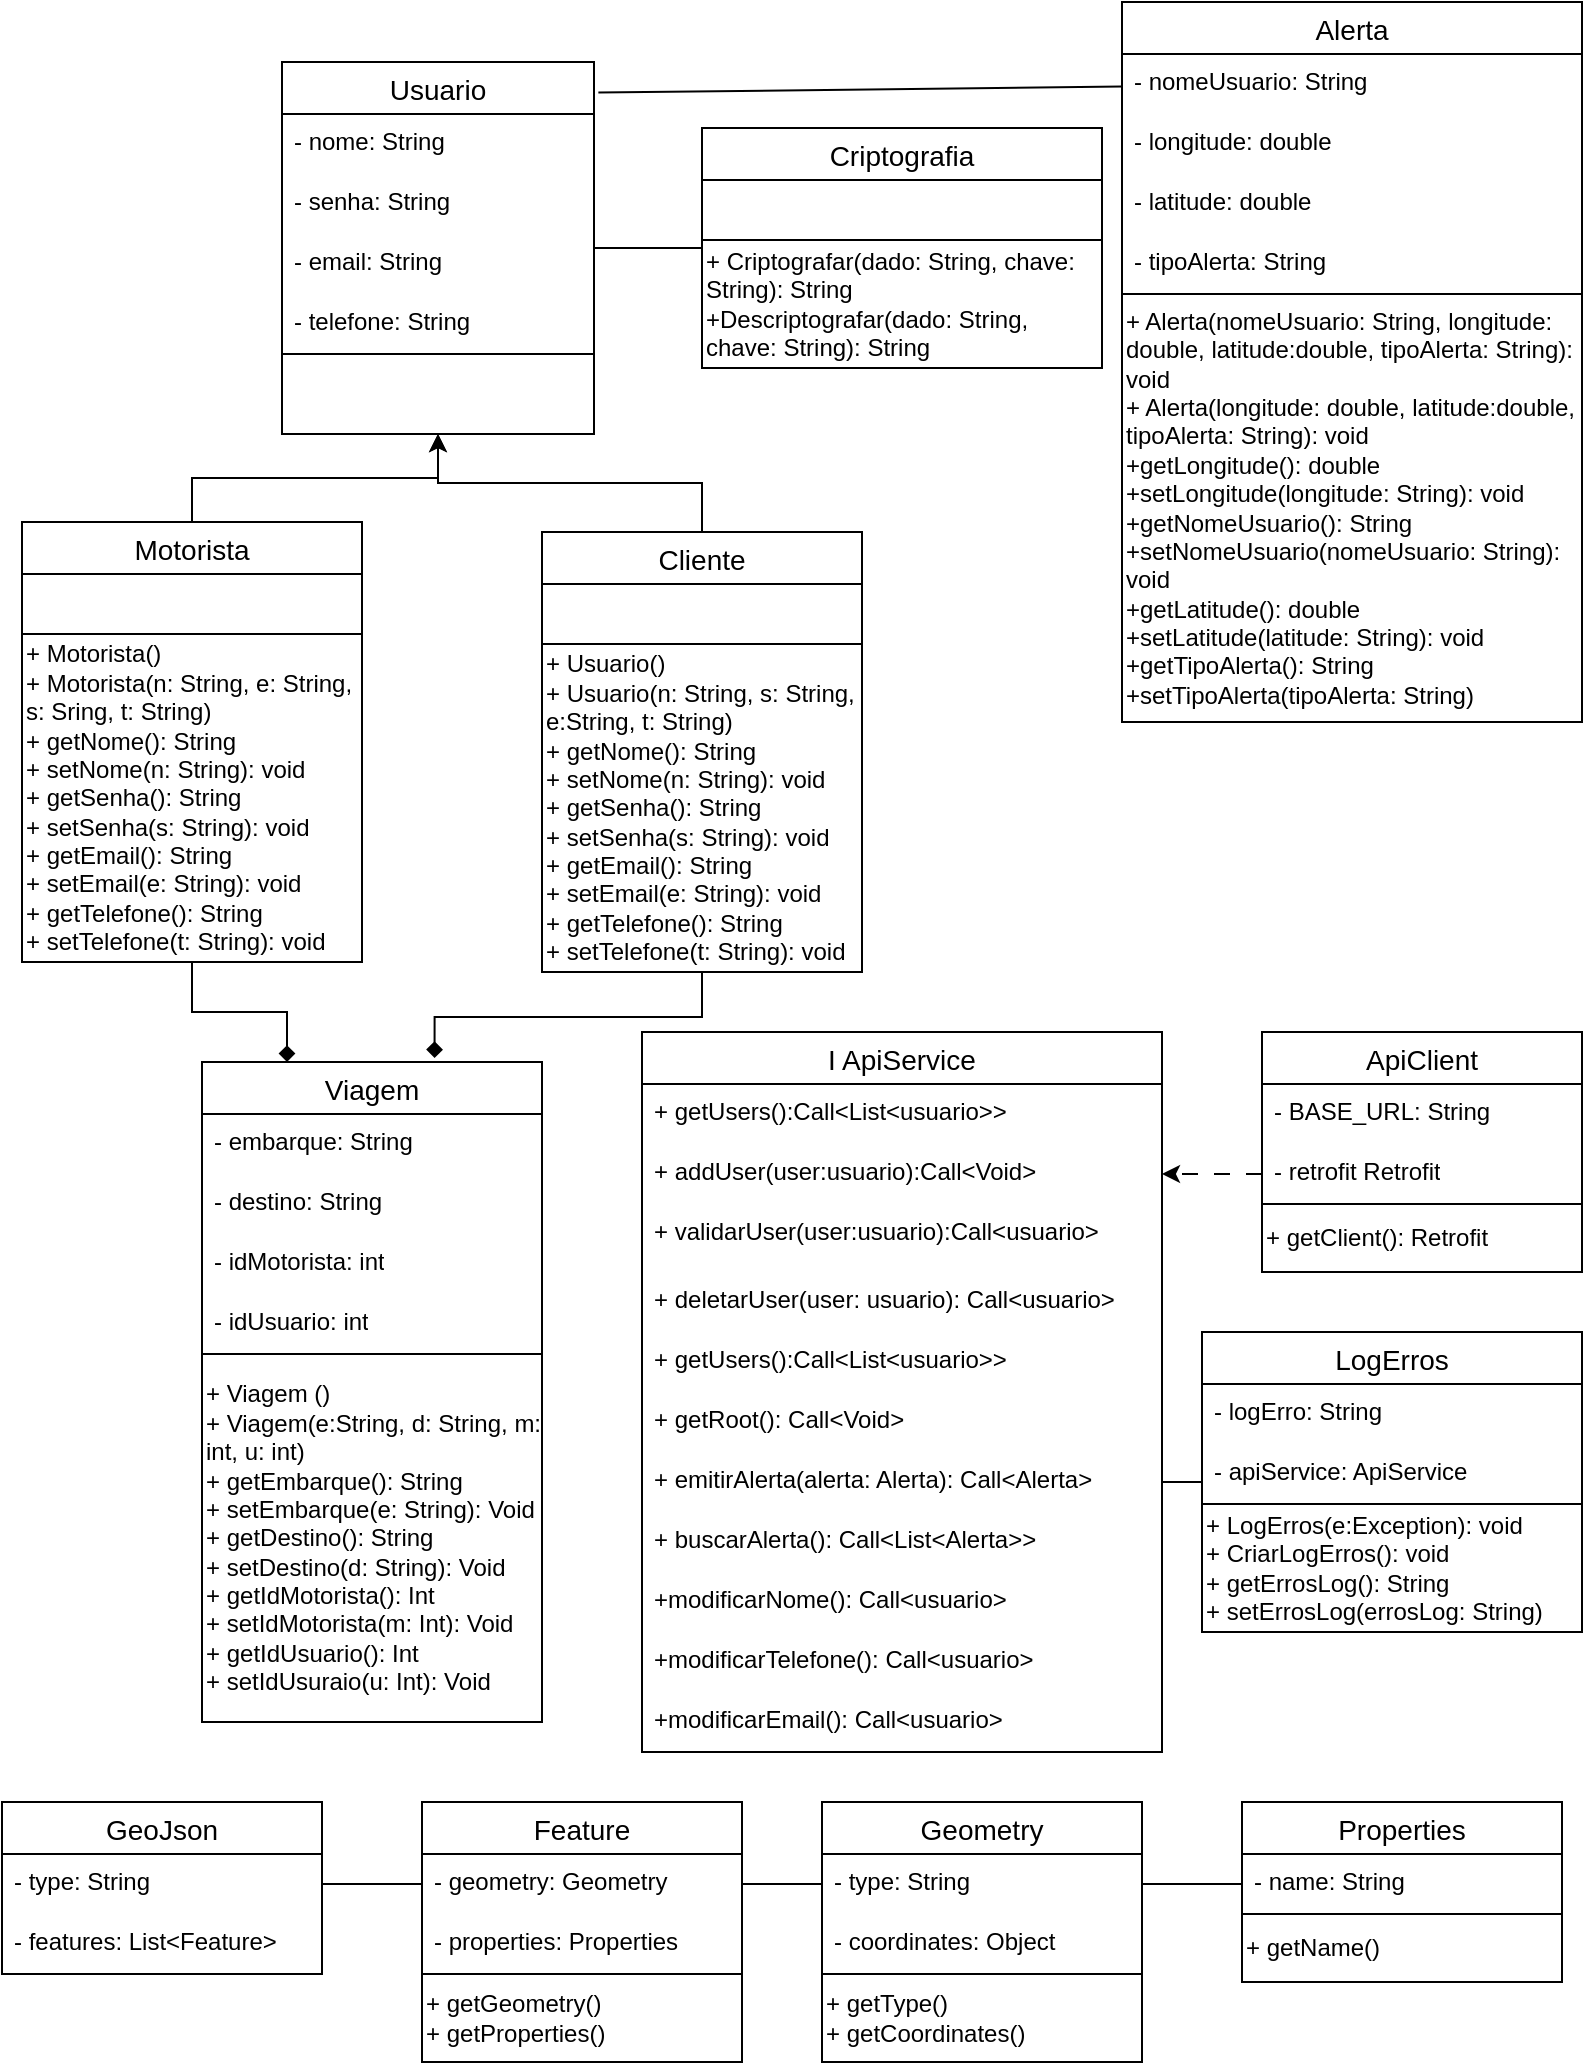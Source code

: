<mxfile version="26.2.13">
  <diagram name="Página-1" id="beMkTJXSVw1a0xBrVSBx">
    <mxGraphModel dx="1165" dy="633" grid="1" gridSize="10" guides="1" tooltips="1" connect="1" arrows="1" fold="1" page="1" pageScale="1" pageWidth="827" pageHeight="1169" math="0" shadow="0">
      <root>
        <mxCell id="0" />
        <mxCell id="1" parent="0" />
        <mxCell id="qrxP64cRPcZDeiGSogMZ-12" style="edgeStyle=orthogonalEdgeStyle;rounded=0;orthogonalLoop=1;jettySize=auto;html=1;labelBackgroundColor=none;fontColor=default;" parent="1" source="EBPemqWj0GoJSSDdZfjt-1" target="qrxP64cRPcZDeiGSogMZ-8" edge="1">
          <mxGeometry relative="1" as="geometry">
            <mxPoint x="480" y="210" as="targetPoint" />
          </mxGeometry>
        </mxCell>
        <mxCell id="EBPemqWj0GoJSSDdZfjt-1" value="Cliente" style="swimlane;fontStyle=0;childLayout=stackLayout;horizontal=1;startSize=26;horizontalStack=0;resizeParent=1;resizeParentMax=0;resizeLast=0;collapsible=1;marginBottom=0;align=center;fontSize=14;labelBackgroundColor=none;" parent="1" vertex="1">
          <mxGeometry x="290" y="365" width="160" height="220" as="geometry" />
        </mxCell>
        <mxCell id="EBPemqWj0GoJSSDdZfjt-4" value="" style="text;strokeColor=none;spacingLeft=4;spacingRight=4;overflow=hidden;rotatable=0;points=[[0,0.5],[1,0.5]];portConstraint=eastwest;fontSize=12;whiteSpace=wrap;html=1;labelBackgroundColor=none;" parent="EBPemqWj0GoJSSDdZfjt-1" vertex="1">
          <mxGeometry y="26" width="160" height="30" as="geometry" />
        </mxCell>
        <mxCell id="qrxP64cRPcZDeiGSogMZ-2" value="+ Usuario()&lt;br&gt;+ Usuario(n: String, s: String, e:String, t: String)&lt;br&gt;+ getNome(): String&lt;br&gt;+ setNome(n: String): void&lt;br&gt;+ getSenha(): String&lt;br&gt;+ setSenha(s: String): void&amp;nbsp;&lt;br&gt;+ getEmail(): String&lt;br&gt;+ setEmail(e: String): void&lt;br&gt;+ getTelefone(): String&lt;br&gt;+ setTelefone(t: String): void" style="whiteSpace=wrap;html=1;align=left;labelBackgroundColor=none;" parent="EBPemqWj0GoJSSDdZfjt-1" vertex="1">
          <mxGeometry y="56" width="160" height="164" as="geometry" />
        </mxCell>
        <mxCell id="qrxP64cRPcZDeiGSogMZ-13" style="edgeStyle=orthogonalEdgeStyle;rounded=0;orthogonalLoop=1;jettySize=auto;html=1;labelBackgroundColor=none;fontColor=default;" parent="1" source="EBPemqWj0GoJSSDdZfjt-9" target="qrxP64cRPcZDeiGSogMZ-8" edge="1">
          <mxGeometry relative="1" as="geometry" />
        </mxCell>
        <mxCell id="EBPemqWj0GoJSSDdZfjt-9" value="Motorista" style="swimlane;fontStyle=0;childLayout=stackLayout;horizontal=1;startSize=26;horizontalStack=0;resizeParent=1;resizeParentMax=0;resizeLast=0;collapsible=1;marginBottom=0;align=center;fontSize=14;labelBackgroundColor=none;" parent="1" vertex="1">
          <mxGeometry x="30" y="360" width="170" height="220" as="geometry" />
        </mxCell>
        <mxCell id="EBPemqWj0GoJSSDdZfjt-12" value="" style="text;strokeColor=none;spacingLeft=4;spacingRight=4;overflow=hidden;rotatable=0;points=[[0,0.5],[1,0.5]];portConstraint=eastwest;fontSize=12;whiteSpace=wrap;html=1;labelBackgroundColor=none;" parent="EBPemqWj0GoJSSDdZfjt-9" vertex="1">
          <mxGeometry y="26" width="170" height="30" as="geometry" />
        </mxCell>
        <mxCell id="qrxP64cRPcZDeiGSogMZ-3" value="+ Motorista()&lt;br&gt;+ Motorista(n: String, e: String, s: Sring, t: String)&lt;br&gt;+ getNome(): String&lt;br style=&quot;border-color: var(--border-color);&quot;&gt;+ setNome(n: String): void&lt;br style=&quot;border-color: var(--border-color);&quot;&gt;+ getSenha(): String&lt;br style=&quot;border-color: var(--border-color);&quot;&gt;+ setSenha(s: String): void&amp;nbsp;&lt;br style=&quot;border-color: var(--border-color);&quot;&gt;+ getEmail(): String&lt;br style=&quot;border-color: var(--border-color);&quot;&gt;+ setEmail(e: String): void&lt;br style=&quot;border-color: var(--border-color);&quot;&gt;+ getTelefone(): String&lt;br style=&quot;border-color: var(--border-color);&quot;&gt;+ setTelefone(t: String): void" style="whiteSpace=wrap;html=1;align=left;labelBackgroundColor=none;" parent="EBPemqWj0GoJSSDdZfjt-9" vertex="1">
          <mxGeometry y="56" width="170" height="164" as="geometry" />
        </mxCell>
        <mxCell id="qrxP64cRPcZDeiGSogMZ-4" value="Usuario" style="swimlane;fontStyle=0;childLayout=stackLayout;horizontal=1;startSize=26;horizontalStack=0;resizeParent=1;resizeParentMax=0;resizeLast=0;collapsible=1;marginBottom=0;align=center;fontSize=14;labelBackgroundColor=none;" parent="1" vertex="1">
          <mxGeometry x="160" y="130" width="156" height="186" as="geometry" />
        </mxCell>
        <mxCell id="qrxP64cRPcZDeiGSogMZ-5" value="- nome: String" style="text;strokeColor=none;spacingLeft=4;spacingRight=4;overflow=hidden;rotatable=0;points=[[0,0.5],[1,0.5]];portConstraint=eastwest;fontSize=12;whiteSpace=wrap;html=1;labelBackgroundColor=none;" parent="qrxP64cRPcZDeiGSogMZ-4" vertex="1">
          <mxGeometry y="26" width="156" height="30" as="geometry" />
        </mxCell>
        <mxCell id="qrxP64cRPcZDeiGSogMZ-6" value="- senha: String" style="text;strokeColor=none;spacingLeft=4;spacingRight=4;overflow=hidden;rotatable=0;points=[[0,0.5],[1,0.5]];portConstraint=eastwest;fontSize=12;whiteSpace=wrap;html=1;labelBackgroundColor=none;" parent="qrxP64cRPcZDeiGSogMZ-4" vertex="1">
          <mxGeometry y="56" width="156" height="30" as="geometry" />
        </mxCell>
        <mxCell id="qrxP64cRPcZDeiGSogMZ-7" value="- email: String" style="text;strokeColor=none;spacingLeft=4;spacingRight=4;overflow=hidden;rotatable=0;points=[[0,0.5],[1,0.5]];portConstraint=eastwest;fontSize=12;whiteSpace=wrap;html=1;labelBackgroundColor=none;" parent="qrxP64cRPcZDeiGSogMZ-4" vertex="1">
          <mxGeometry y="86" width="156" height="30" as="geometry" />
        </mxCell>
        <mxCell id="EBPemqWj0GoJSSDdZfjt-13" value="- telefone: String&amp;nbsp;" style="text;strokeColor=none;spacingLeft=4;spacingRight=4;overflow=hidden;rotatable=0;points=[[0,0.5],[1,0.5]];portConstraint=eastwest;fontSize=12;whiteSpace=wrap;html=1;labelBackgroundColor=none;" parent="qrxP64cRPcZDeiGSogMZ-4" vertex="1">
          <mxGeometry y="116" width="156" height="30" as="geometry" />
        </mxCell>
        <mxCell id="qrxP64cRPcZDeiGSogMZ-8" value="" style="whiteSpace=wrap;html=1;align=left;labelBackgroundColor=none;" parent="qrxP64cRPcZDeiGSogMZ-4" vertex="1">
          <mxGeometry y="146" width="156" height="40" as="geometry" />
        </mxCell>
        <mxCell id="x8M8EUCUu1lC6nuCBjIr-1" value="GeoJson" style="swimlane;fontStyle=0;childLayout=stackLayout;horizontal=1;startSize=26;horizontalStack=0;resizeParent=1;resizeParentMax=0;resizeLast=0;collapsible=1;marginBottom=0;align=center;fontSize=14;" parent="1" vertex="1">
          <mxGeometry x="20" y="1000" width="160" height="86" as="geometry" />
        </mxCell>
        <mxCell id="x8M8EUCUu1lC6nuCBjIr-2" value="&lt;div&gt;- type: String&lt;/div&gt;" style="text;strokeColor=none;fillColor=none;spacingLeft=4;spacingRight=4;overflow=hidden;rotatable=0;points=[[0,0.5],[1,0.5]];portConstraint=eastwest;fontSize=12;whiteSpace=wrap;html=1;" parent="x8M8EUCUu1lC6nuCBjIr-1" vertex="1">
          <mxGeometry y="26" width="160" height="30" as="geometry" />
        </mxCell>
        <mxCell id="x8M8EUCUu1lC6nuCBjIr-3" value="- features: List&amp;lt;Feature&amp;gt;" style="text;strokeColor=none;fillColor=none;spacingLeft=4;spacingRight=4;overflow=hidden;rotatable=0;points=[[0,0.5],[1,0.5]];portConstraint=eastwest;fontSize=12;whiteSpace=wrap;html=1;" parent="x8M8EUCUu1lC6nuCBjIr-1" vertex="1">
          <mxGeometry y="56" width="160" height="30" as="geometry" />
        </mxCell>
        <mxCell id="x8M8EUCUu1lC6nuCBjIr-7" value="Feature" style="swimlane;fontStyle=0;childLayout=stackLayout;horizontal=1;startSize=26;horizontalStack=0;resizeParent=1;resizeParentMax=0;resizeLast=0;collapsible=1;marginBottom=0;align=center;fontSize=14;" parent="1" vertex="1">
          <mxGeometry x="230" y="1000" width="160" height="130" as="geometry" />
        </mxCell>
        <mxCell id="x8M8EUCUu1lC6nuCBjIr-8" value="- geometry: Geometry" style="text;strokeColor=none;fillColor=none;spacingLeft=4;spacingRight=4;overflow=hidden;rotatable=0;points=[[0,0.5],[1,0.5]];portConstraint=eastwest;fontSize=12;whiteSpace=wrap;html=1;" parent="x8M8EUCUu1lC6nuCBjIr-7" vertex="1">
          <mxGeometry y="26" width="160" height="30" as="geometry" />
        </mxCell>
        <mxCell id="x8M8EUCUu1lC6nuCBjIr-9" value="- properties: Properties" style="text;strokeColor=none;fillColor=none;spacingLeft=4;spacingRight=4;overflow=hidden;rotatable=0;points=[[0,0.5],[1,0.5]];portConstraint=eastwest;fontSize=12;whiteSpace=wrap;html=1;" parent="x8M8EUCUu1lC6nuCBjIr-7" vertex="1">
          <mxGeometry y="56" width="160" height="30" as="geometry" />
        </mxCell>
        <mxCell id="x8M8EUCUu1lC6nuCBjIr-25" value="&lt;div&gt;+ getGeometry()&lt;/div&gt;&lt;div&gt;+ getProperties()&lt;/div&gt;" style="whiteSpace=wrap;html=1;align=left;labelBackgroundColor=none;" parent="x8M8EUCUu1lC6nuCBjIr-7" vertex="1">
          <mxGeometry y="86" width="160" height="44" as="geometry" />
        </mxCell>
        <mxCell id="x8M8EUCUu1lC6nuCBjIr-11" style="edgeStyle=orthogonalEdgeStyle;rounded=0;orthogonalLoop=1;jettySize=auto;html=1;entryX=0;entryY=0.5;entryDx=0;entryDy=0;endArrow=none;startFill=0;" parent="1" source="x8M8EUCUu1lC6nuCBjIr-2" target="x8M8EUCUu1lC6nuCBjIr-8" edge="1">
          <mxGeometry relative="1" as="geometry" />
        </mxCell>
        <mxCell id="x8M8EUCUu1lC6nuCBjIr-12" value="Geometry" style="swimlane;fontStyle=0;childLayout=stackLayout;horizontal=1;startSize=26;horizontalStack=0;resizeParent=1;resizeParentMax=0;resizeLast=0;collapsible=1;marginBottom=0;align=center;fontSize=14;" parent="1" vertex="1">
          <mxGeometry x="430" y="1000" width="160" height="130" as="geometry" />
        </mxCell>
        <mxCell id="x8M8EUCUu1lC6nuCBjIr-13" value="- type: String" style="text;strokeColor=none;fillColor=none;spacingLeft=4;spacingRight=4;overflow=hidden;rotatable=0;points=[[0,0.5],[1,0.5]];portConstraint=eastwest;fontSize=12;whiteSpace=wrap;html=1;" parent="x8M8EUCUu1lC6nuCBjIr-12" vertex="1">
          <mxGeometry y="26" width="160" height="30" as="geometry" />
        </mxCell>
        <mxCell id="x8M8EUCUu1lC6nuCBjIr-14" value="- coordinates: Object" style="text;strokeColor=none;fillColor=none;spacingLeft=4;spacingRight=4;overflow=hidden;rotatable=0;points=[[0,0.5],[1,0.5]];portConstraint=eastwest;fontSize=12;whiteSpace=wrap;html=1;" parent="x8M8EUCUu1lC6nuCBjIr-12" vertex="1">
          <mxGeometry y="56" width="160" height="30" as="geometry" />
        </mxCell>
        <mxCell id="x8M8EUCUu1lC6nuCBjIr-26" value="&lt;div&gt;+ getType()&lt;/div&gt;&lt;div&gt;+ getCoordinates()&lt;/div&gt;" style="whiteSpace=wrap;html=1;align=left;labelBackgroundColor=none;" parent="x8M8EUCUu1lC6nuCBjIr-12" vertex="1">
          <mxGeometry y="86" width="160" height="44" as="geometry" />
        </mxCell>
        <mxCell id="x8M8EUCUu1lC6nuCBjIr-16" value="Properties" style="swimlane;fontStyle=0;childLayout=stackLayout;horizontal=1;startSize=26;horizontalStack=0;resizeParent=1;resizeParentMax=0;resizeLast=0;collapsible=1;marginBottom=0;align=center;fontSize=14;" parent="1" vertex="1">
          <mxGeometry x="640" y="1000" width="160" height="90" as="geometry" />
        </mxCell>
        <mxCell id="x8M8EUCUu1lC6nuCBjIr-17" value="- name: String" style="text;strokeColor=none;fillColor=none;spacingLeft=4;spacingRight=4;overflow=hidden;rotatable=0;points=[[0,0.5],[1,0.5]];portConstraint=eastwest;fontSize=12;whiteSpace=wrap;html=1;" parent="x8M8EUCUu1lC6nuCBjIr-16" vertex="1">
          <mxGeometry y="26" width="160" height="30" as="geometry" />
        </mxCell>
        <mxCell id="x8M8EUCUu1lC6nuCBjIr-27" value="+ getName()" style="whiteSpace=wrap;html=1;align=left;labelBackgroundColor=none;" parent="x8M8EUCUu1lC6nuCBjIr-16" vertex="1">
          <mxGeometry y="56" width="160" height="34" as="geometry" />
        </mxCell>
        <mxCell id="x8M8EUCUu1lC6nuCBjIr-22" style="edgeStyle=orthogonalEdgeStyle;rounded=0;orthogonalLoop=1;jettySize=auto;html=1;endArrow=none;startFill=0;" parent="1" source="x8M8EUCUu1lC6nuCBjIr-8" target="x8M8EUCUu1lC6nuCBjIr-13" edge="1">
          <mxGeometry relative="1" as="geometry" />
        </mxCell>
        <mxCell id="x8M8EUCUu1lC6nuCBjIr-23" style="edgeStyle=orthogonalEdgeStyle;rounded=0;orthogonalLoop=1;jettySize=auto;html=1;exitX=1;exitY=0.5;exitDx=0;exitDy=0;entryX=0;entryY=0.5;entryDx=0;entryDy=0;endArrow=none;startFill=0;" parent="1" source="x8M8EUCUu1lC6nuCBjIr-13" target="x8M8EUCUu1lC6nuCBjIr-17" edge="1">
          <mxGeometry relative="1" as="geometry" />
        </mxCell>
        <mxCell id="x8M8EUCUu1lC6nuCBjIr-28" value="I ApiService" style="swimlane;fontStyle=0;childLayout=stackLayout;horizontal=1;startSize=26;horizontalStack=0;resizeParent=1;resizeParentMax=0;resizeLast=0;collapsible=1;marginBottom=0;align=center;fontSize=14;" parent="1" vertex="1">
          <mxGeometry x="340" y="615" width="260" height="360" as="geometry" />
        </mxCell>
        <mxCell id="x8M8EUCUu1lC6nuCBjIr-29" value="+ getUsers():Call&amp;lt;List&amp;lt;usuario&amp;gt;&amp;gt;" style="text;strokeColor=none;fillColor=none;spacingLeft=4;spacingRight=4;overflow=hidden;rotatable=0;points=[[0,0.5],[1,0.5]];portConstraint=eastwest;fontSize=12;whiteSpace=wrap;html=1;" parent="x8M8EUCUu1lC6nuCBjIr-28" vertex="1">
          <mxGeometry y="26" width="260" height="30" as="geometry" />
        </mxCell>
        <mxCell id="x8M8EUCUu1lC6nuCBjIr-30" value="+ addUser(user:usuario):Call&amp;lt;Void&amp;gt;" style="text;strokeColor=none;fillColor=none;spacingLeft=4;spacingRight=4;overflow=hidden;rotatable=0;points=[[0,0.5],[1,0.5]];portConstraint=eastwest;fontSize=12;whiteSpace=wrap;html=1;" parent="x8M8EUCUu1lC6nuCBjIr-28" vertex="1">
          <mxGeometry y="56" width="260" height="30" as="geometry" />
        </mxCell>
        <mxCell id="x8M8EUCUu1lC6nuCBjIr-31" value="+ validarUser(user:usuario):Call&amp;lt;usuario&amp;gt;" style="text;strokeColor=none;fillColor=none;spacingLeft=4;spacingRight=4;overflow=hidden;rotatable=0;points=[[0,0.5],[1,0.5]];portConstraint=eastwest;fontSize=12;whiteSpace=wrap;html=1;" parent="x8M8EUCUu1lC6nuCBjIr-28" vertex="1">
          <mxGeometry y="86" width="260" height="34" as="geometry" />
        </mxCell>
        <mxCell id="x8M8EUCUu1lC6nuCBjIr-34" value="+ deletarUser(user: usuario): Call&amp;lt;usuario&amp;gt;" style="text;strokeColor=none;fillColor=none;spacingLeft=4;spacingRight=4;overflow=hidden;rotatable=0;points=[[0,0.5],[1,0.5]];portConstraint=eastwest;fontSize=12;whiteSpace=wrap;html=1;" parent="x8M8EUCUu1lC6nuCBjIr-28" vertex="1">
          <mxGeometry y="120" width="260" height="30" as="geometry" />
        </mxCell>
        <mxCell id="cwqGw_NyOsRod3NxZ2D9-19" value="+ getUsers():Call&amp;lt;List&amp;lt;usuario&amp;gt;&amp;gt;" style="text;strokeColor=none;fillColor=none;spacingLeft=4;spacingRight=4;overflow=hidden;rotatable=0;points=[[0,0.5],[1,0.5]];portConstraint=eastwest;fontSize=12;whiteSpace=wrap;html=1;" parent="x8M8EUCUu1lC6nuCBjIr-28" vertex="1">
          <mxGeometry y="150" width="260" height="30" as="geometry" />
        </mxCell>
        <mxCell id="cwqGw_NyOsRod3NxZ2D9-18" value="+ getRoot(): Call&amp;lt;Void&amp;gt;" style="text;strokeColor=none;fillColor=none;spacingLeft=4;spacingRight=4;overflow=hidden;rotatable=0;points=[[0,0.5],[1,0.5]];portConstraint=eastwest;fontSize=12;whiteSpace=wrap;html=1;" parent="x8M8EUCUu1lC6nuCBjIr-28" vertex="1">
          <mxGeometry y="180" width="260" height="30" as="geometry" />
        </mxCell>
        <mxCell id="cwqGw_NyOsRod3NxZ2D9-20" value="+ emitirAlerta(alerta: Alerta): Call&amp;lt;Alerta&amp;gt;" style="text;strokeColor=none;fillColor=none;spacingLeft=4;spacingRight=4;overflow=hidden;rotatable=0;points=[[0,0.5],[1,0.5]];portConstraint=eastwest;fontSize=12;whiteSpace=wrap;html=1;" parent="x8M8EUCUu1lC6nuCBjIr-28" vertex="1">
          <mxGeometry y="210" width="260" height="30" as="geometry" />
        </mxCell>
        <mxCell id="cwqGw_NyOsRod3NxZ2D9-21" value="+ buscarAlerta(): Call&amp;lt;List&amp;lt;Alerta&amp;gt;&amp;gt;" style="text;strokeColor=none;fillColor=none;spacingLeft=4;spacingRight=4;overflow=hidden;rotatable=0;points=[[0,0.5],[1,0.5]];portConstraint=eastwest;fontSize=12;whiteSpace=wrap;html=1;" parent="x8M8EUCUu1lC6nuCBjIr-28" vertex="1">
          <mxGeometry y="240" width="260" height="30" as="geometry" />
        </mxCell>
        <mxCell id="LRudQ8apmQXin3_uVHKM-1" value="+modificarNome(): Call&amp;lt;usuario&amp;gt;" style="text;strokeColor=none;fillColor=none;spacingLeft=4;spacingRight=4;overflow=hidden;rotatable=0;points=[[0,0.5],[1,0.5]];portConstraint=eastwest;fontSize=12;whiteSpace=wrap;html=1;" parent="x8M8EUCUu1lC6nuCBjIr-28" vertex="1">
          <mxGeometry y="270" width="260" height="30" as="geometry" />
        </mxCell>
        <mxCell id="LRudQ8apmQXin3_uVHKM-2" value="+modificarTelefone(): Call&amp;lt;usuario&amp;gt;" style="text;strokeColor=none;fillColor=none;spacingLeft=4;spacingRight=4;overflow=hidden;rotatable=0;points=[[0,0.5],[1,0.5]];portConstraint=eastwest;fontSize=12;whiteSpace=wrap;html=1;" parent="x8M8EUCUu1lC6nuCBjIr-28" vertex="1">
          <mxGeometry y="300" width="260" height="30" as="geometry" />
        </mxCell>
        <mxCell id="LRudQ8apmQXin3_uVHKM-3" value="+modificarEmail(): Call&amp;lt;usuario&amp;gt;" style="text;strokeColor=none;fillColor=none;spacingLeft=4;spacingRight=4;overflow=hidden;rotatable=0;points=[[0,0.5],[1,0.5]];portConstraint=eastwest;fontSize=12;whiteSpace=wrap;html=1;" parent="x8M8EUCUu1lC6nuCBjIr-28" vertex="1">
          <mxGeometry y="330" width="260" height="30" as="geometry" />
        </mxCell>
        <mxCell id="x8M8EUCUu1lC6nuCBjIr-37" value="ApiClient" style="swimlane;fontStyle=0;childLayout=stackLayout;horizontal=1;startSize=26;horizontalStack=0;resizeParent=1;resizeParentMax=0;resizeLast=0;collapsible=1;marginBottom=0;align=center;fontSize=14;" parent="1" vertex="1">
          <mxGeometry x="650" y="615" width="160" height="120" as="geometry" />
        </mxCell>
        <mxCell id="x8M8EUCUu1lC6nuCBjIr-38" value="- BASE_URL: String" style="text;strokeColor=none;fillColor=none;spacingLeft=4;spacingRight=4;overflow=hidden;rotatable=0;points=[[0,0.5],[1,0.5]];portConstraint=eastwest;fontSize=12;whiteSpace=wrap;html=1;" parent="x8M8EUCUu1lC6nuCBjIr-37" vertex="1">
          <mxGeometry y="26" width="160" height="30" as="geometry" />
        </mxCell>
        <mxCell id="x8M8EUCUu1lC6nuCBjIr-39" value="- retrofit Retrofit" style="text;strokeColor=none;fillColor=none;spacingLeft=4;spacingRight=4;overflow=hidden;rotatable=0;points=[[0,0.5],[1,0.5]];portConstraint=eastwest;fontSize=12;whiteSpace=wrap;html=1;" parent="x8M8EUCUu1lC6nuCBjIr-37" vertex="1">
          <mxGeometry y="56" width="160" height="30" as="geometry" />
        </mxCell>
        <mxCell id="x8M8EUCUu1lC6nuCBjIr-43" value="+ getClient(): Retrofit" style="whiteSpace=wrap;html=1;align=left;labelBackgroundColor=none;" parent="x8M8EUCUu1lC6nuCBjIr-37" vertex="1">
          <mxGeometry y="86" width="160" height="34" as="geometry" />
        </mxCell>
        <mxCell id="EBPemqWj0GoJSSDdZfjt-5" value="Viagem" style="swimlane;fontStyle=0;childLayout=stackLayout;horizontal=1;startSize=26;horizontalStack=0;resizeParent=1;resizeParentMax=0;resizeLast=0;collapsible=1;marginBottom=0;align=center;fontSize=14;rounded=0;shadow=0;glass=0;swimlaneLine=1;labelBackgroundColor=none;" parent="1" vertex="1">
          <mxGeometry x="120" y="630" width="170" height="330" as="geometry" />
        </mxCell>
        <mxCell id="EBPemqWj0GoJSSDdZfjt-6" value="- embarque: String" style="text;strokeColor=none;spacingLeft=4;spacingRight=4;overflow=hidden;rotatable=0;points=[[0,0.5],[1,0.5]];portConstraint=eastwest;fontSize=12;whiteSpace=wrap;html=1;labelBackgroundColor=none;" parent="EBPemqWj0GoJSSDdZfjt-5" vertex="1">
          <mxGeometry y="26" width="170" height="30" as="geometry" />
        </mxCell>
        <mxCell id="EBPemqWj0GoJSSDdZfjt-7" value="- destino: String" style="text;strokeColor=none;spacingLeft=4;spacingRight=4;overflow=hidden;rotatable=0;points=[[0,0.5],[1,0.5]];portConstraint=eastwest;fontSize=12;whiteSpace=wrap;html=1;labelBackgroundColor=none;" parent="EBPemqWj0GoJSSDdZfjt-5" vertex="1">
          <mxGeometry y="56" width="170" height="30" as="geometry" />
        </mxCell>
        <mxCell id="EBPemqWj0GoJSSDdZfjt-14" value="- idMotorista: int" style="text;strokeColor=none;spacingLeft=4;spacingRight=4;overflow=hidden;rotatable=0;points=[[0,0.5],[1,0.5]];portConstraint=eastwest;fontSize=12;whiteSpace=wrap;html=1;labelBackgroundColor=none;" parent="EBPemqWj0GoJSSDdZfjt-5" vertex="1">
          <mxGeometry y="86" width="170" height="30" as="geometry" />
        </mxCell>
        <mxCell id="EBPemqWj0GoJSSDdZfjt-8" value="- idUsuario: int" style="text;strokeColor=none;spacingLeft=4;spacingRight=4;overflow=hidden;rotatable=0;points=[[0,0.5],[1,0.5]];portConstraint=eastwest;fontSize=12;whiteSpace=wrap;html=1;labelBackgroundColor=none;" parent="EBPemqWj0GoJSSDdZfjt-5" vertex="1">
          <mxGeometry y="116" width="170" height="30" as="geometry" />
        </mxCell>
        <mxCell id="qrxP64cRPcZDeiGSogMZ-1" value="+ Viagem ()&amp;nbsp;&lt;br&gt;+ Viagem(e:String, d: String, m: int, u: int)&lt;br&gt;+ getEmbarque(): String&lt;br&gt;+ setEmbarque(e: String): Void&lt;br&gt;+ getDestino(): String&lt;br&gt;+ setDestino(d: String): Void&lt;br&gt;+ getIdMotorista(): Int&lt;br&gt;+ setIdMotorista(m: Int): Void&lt;br&gt;+ getIdUsuario(): Int&lt;br&gt;+ setIdUsuraio(u: Int): Void" style="whiteSpace=wrap;html=1;align=left;labelBackgroundColor=none;" parent="EBPemqWj0GoJSSDdZfjt-5" vertex="1">
          <mxGeometry y="146" width="170" height="184" as="geometry" />
        </mxCell>
        <mxCell id="nU1rARCK6tNJSEri2p3q-12" style="edgeStyle=orthogonalEdgeStyle;rounded=0;orthogonalLoop=1;jettySize=auto;html=1;entryX=0.684;entryY=-0.006;entryDx=0;entryDy=0;entryPerimeter=0;endArrow=diamond;endFill=1;" parent="1" source="qrxP64cRPcZDeiGSogMZ-2" target="EBPemqWj0GoJSSDdZfjt-5" edge="1">
          <mxGeometry relative="1" as="geometry" />
        </mxCell>
        <mxCell id="nU1rARCK6tNJSEri2p3q-13" style="edgeStyle=orthogonalEdgeStyle;rounded=0;orthogonalLoop=1;jettySize=auto;html=1;entryX=0.25;entryY=0;entryDx=0;entryDy=0;endArrow=diamond;endFill=1;" parent="1" source="qrxP64cRPcZDeiGSogMZ-3" target="EBPemqWj0GoJSSDdZfjt-5" edge="1">
          <mxGeometry relative="1" as="geometry" />
        </mxCell>
        <mxCell id="q8CD3xFrep7CrJg6NbOg-5" style="edgeStyle=orthogonalEdgeStyle;rounded=0;orthogonalLoop=1;jettySize=auto;html=1;entryX=1;entryY=0.5;entryDx=0;entryDy=0;endArrow=none;startFill=0;" edge="1" parent="1" source="cwqGw_NyOsRod3NxZ2D9-5" target="cwqGw_NyOsRod3NxZ2D9-20">
          <mxGeometry relative="1" as="geometry" />
        </mxCell>
        <mxCell id="cwqGw_NyOsRod3NxZ2D9-5" value="LogErros" style="swimlane;fontStyle=0;childLayout=stackLayout;horizontal=1;startSize=26;horizontalStack=0;resizeParent=1;resizeParentMax=0;resizeLast=0;collapsible=1;marginBottom=0;align=center;fontSize=14;" parent="1" vertex="1">
          <mxGeometry x="620" y="765" width="190" height="150" as="geometry" />
        </mxCell>
        <mxCell id="cwqGw_NyOsRod3NxZ2D9-6" value="- logErro: String" style="text;strokeColor=none;fillColor=none;spacingLeft=4;spacingRight=4;overflow=hidden;rotatable=0;points=[[0,0.5],[1,0.5]];portConstraint=eastwest;fontSize=12;whiteSpace=wrap;html=1;" parent="cwqGw_NyOsRod3NxZ2D9-5" vertex="1">
          <mxGeometry y="26" width="190" height="30" as="geometry" />
        </mxCell>
        <mxCell id="cwqGw_NyOsRod3NxZ2D9-7" value="- apiService: ApiService" style="text;strokeColor=none;fillColor=none;spacingLeft=4;spacingRight=4;overflow=hidden;rotatable=0;points=[[0,0.5],[1,0.5]];portConstraint=eastwest;fontSize=12;whiteSpace=wrap;html=1;" parent="cwqGw_NyOsRod3NxZ2D9-5" vertex="1">
          <mxGeometry y="56" width="190" height="30" as="geometry" />
        </mxCell>
        <mxCell id="cwqGw_NyOsRod3NxZ2D9-8" value="+ LogErros(e:Exception): void&lt;br&gt;+ CriarLogErros(): void&lt;br&gt;+ getErrosLog(): String&lt;br&gt;+ setErrosLog(errosLog: String)" style="whiteSpace=wrap;html=1;align=left;labelBackgroundColor=none;" parent="cwqGw_NyOsRod3NxZ2D9-5" vertex="1">
          <mxGeometry y="86" width="190" height="64" as="geometry" />
        </mxCell>
        <mxCell id="cwqGw_NyOsRod3NxZ2D9-12" value="Alerta" style="swimlane;fontStyle=0;childLayout=stackLayout;horizontal=1;startSize=26;horizontalStack=0;resizeParent=1;resizeParentMax=0;resizeLast=0;collapsible=1;marginBottom=0;align=center;fontSize=14;" parent="1" vertex="1">
          <mxGeometry x="580" y="100" width="230" height="360" as="geometry" />
        </mxCell>
        <mxCell id="cwqGw_NyOsRod3NxZ2D9-13" value="- nomeUsuario: String" style="text;strokeColor=none;fillColor=none;spacingLeft=4;spacingRight=4;overflow=hidden;rotatable=0;points=[[0,0.5],[1,0.5]];portConstraint=eastwest;fontSize=12;whiteSpace=wrap;html=1;" parent="cwqGw_NyOsRod3NxZ2D9-12" vertex="1">
          <mxGeometry y="26" width="230" height="30" as="geometry" />
        </mxCell>
        <mxCell id="cwqGw_NyOsRod3NxZ2D9-14" value="- longitude: double" style="text;strokeColor=none;fillColor=none;spacingLeft=4;spacingRight=4;overflow=hidden;rotatable=0;points=[[0,0.5],[1,0.5]];portConstraint=eastwest;fontSize=12;whiteSpace=wrap;html=1;" parent="cwqGw_NyOsRod3NxZ2D9-12" vertex="1">
          <mxGeometry y="56" width="230" height="30" as="geometry" />
        </mxCell>
        <mxCell id="cwqGw_NyOsRod3NxZ2D9-16" value="- latitude: double" style="text;strokeColor=none;fillColor=none;spacingLeft=4;spacingRight=4;overflow=hidden;rotatable=0;points=[[0,0.5],[1,0.5]];portConstraint=eastwest;fontSize=12;whiteSpace=wrap;html=1;" parent="cwqGw_NyOsRod3NxZ2D9-12" vertex="1">
          <mxGeometry y="86" width="230" height="30" as="geometry" />
        </mxCell>
        <mxCell id="cwqGw_NyOsRod3NxZ2D9-17" value="- tipoAlerta: String" style="text;strokeColor=none;fillColor=none;spacingLeft=4;spacingRight=4;overflow=hidden;rotatable=0;points=[[0,0.5],[1,0.5]];portConstraint=eastwest;fontSize=12;whiteSpace=wrap;html=1;" parent="cwqGw_NyOsRod3NxZ2D9-12" vertex="1">
          <mxGeometry y="116" width="230" height="30" as="geometry" />
        </mxCell>
        <mxCell id="cwqGw_NyOsRod3NxZ2D9-15" value="+ Alerta(nomeUsuario: String, longitude: double, latitude:double, tipoAlerta: String): void&lt;br&gt;+ Alerta(longitude: double, latitude:double, tipoAlerta: String): void&lt;div&gt;+getLongitude(): double&lt;/div&gt;&lt;div&gt;+setLongitude(longitude: String): void&lt;/div&gt;&lt;div&gt;+getNomeUsuario(): String&lt;/div&gt;&lt;div&gt;+setNomeUsuario(nomeUsuario: String): void&lt;/div&gt;&lt;div&gt;+getLatitude(): double&lt;/div&gt;&lt;div&gt;+setLatitude(latitude: String): void&lt;/div&gt;&lt;div&gt;+getTipoAlerta(): String&lt;/div&gt;&lt;div&gt;+setTipoAlerta(tipoAlerta: String)&lt;/div&gt;" style="whiteSpace=wrap;html=1;align=left;labelBackgroundColor=none;" parent="cwqGw_NyOsRod3NxZ2D9-12" vertex="1">
          <mxGeometry y="146" width="230" height="214" as="geometry" />
        </mxCell>
        <mxCell id="cwqGw_NyOsRod3NxZ2D9-30" style="edgeStyle=orthogonalEdgeStyle;rounded=0;orthogonalLoop=1;jettySize=auto;html=1;endArrow=none;endFill=0;" parent="1" source="cwqGw_NyOsRod3NxZ2D9-26" target="qrxP64cRPcZDeiGSogMZ-4" edge="1">
          <mxGeometry relative="1" as="geometry" />
        </mxCell>
        <mxCell id="cwqGw_NyOsRod3NxZ2D9-26" value="Criptografia" style="swimlane;fontStyle=0;childLayout=stackLayout;horizontal=1;startSize=26;horizontalStack=0;resizeParent=1;resizeParentMax=0;resizeLast=0;collapsible=1;marginBottom=0;align=center;fontSize=14;" parent="1" vertex="1">
          <mxGeometry x="370" y="163" width="200" height="120" as="geometry" />
        </mxCell>
        <mxCell id="cwqGw_NyOsRod3NxZ2D9-28" value="&amp;nbsp;" style="text;strokeColor=none;fillColor=none;spacingLeft=4;spacingRight=4;overflow=hidden;rotatable=0;points=[[0,0.5],[1,0.5]];portConstraint=eastwest;fontSize=12;whiteSpace=wrap;html=1;" parent="cwqGw_NyOsRod3NxZ2D9-26" vertex="1">
          <mxGeometry y="26" width="200" height="30" as="geometry" />
        </mxCell>
        <mxCell id="cwqGw_NyOsRod3NxZ2D9-29" value="+ Criptografar(dado: String, chave: String): String&lt;br&gt;+Descriptografar(dado: String, chave: String): String" style="whiteSpace=wrap;html=1;align=left;labelBackgroundColor=none;" parent="cwqGw_NyOsRod3NxZ2D9-26" vertex="1">
          <mxGeometry y="56" width="200" height="64" as="geometry" />
        </mxCell>
        <mxCell id="LRudQ8apmQXin3_uVHKM-25" style="edgeStyle=orthogonalEdgeStyle;rounded=0;orthogonalLoop=1;jettySize=auto;html=1;exitX=0;exitY=0.5;exitDx=0;exitDy=0;entryX=1;entryY=0.5;entryDx=0;entryDy=0;endArrow=classic;startFill=0;dashed=1;dashPattern=8 8;endFill=1;" parent="1" source="x8M8EUCUu1lC6nuCBjIr-39" target="x8M8EUCUu1lC6nuCBjIr-30" edge="1">
          <mxGeometry relative="1" as="geometry" />
        </mxCell>
        <mxCell id="q8CD3xFrep7CrJg6NbOg-3" style="rounded=0;orthogonalLoop=1;jettySize=auto;html=1;entryX=1.014;entryY=0.082;entryDx=0;entryDy=0;entryPerimeter=0;endArrow=none;startFill=0;" edge="1" parent="1" source="cwqGw_NyOsRod3NxZ2D9-13" target="qrxP64cRPcZDeiGSogMZ-4">
          <mxGeometry relative="1" as="geometry" />
        </mxCell>
      </root>
    </mxGraphModel>
  </diagram>
</mxfile>
